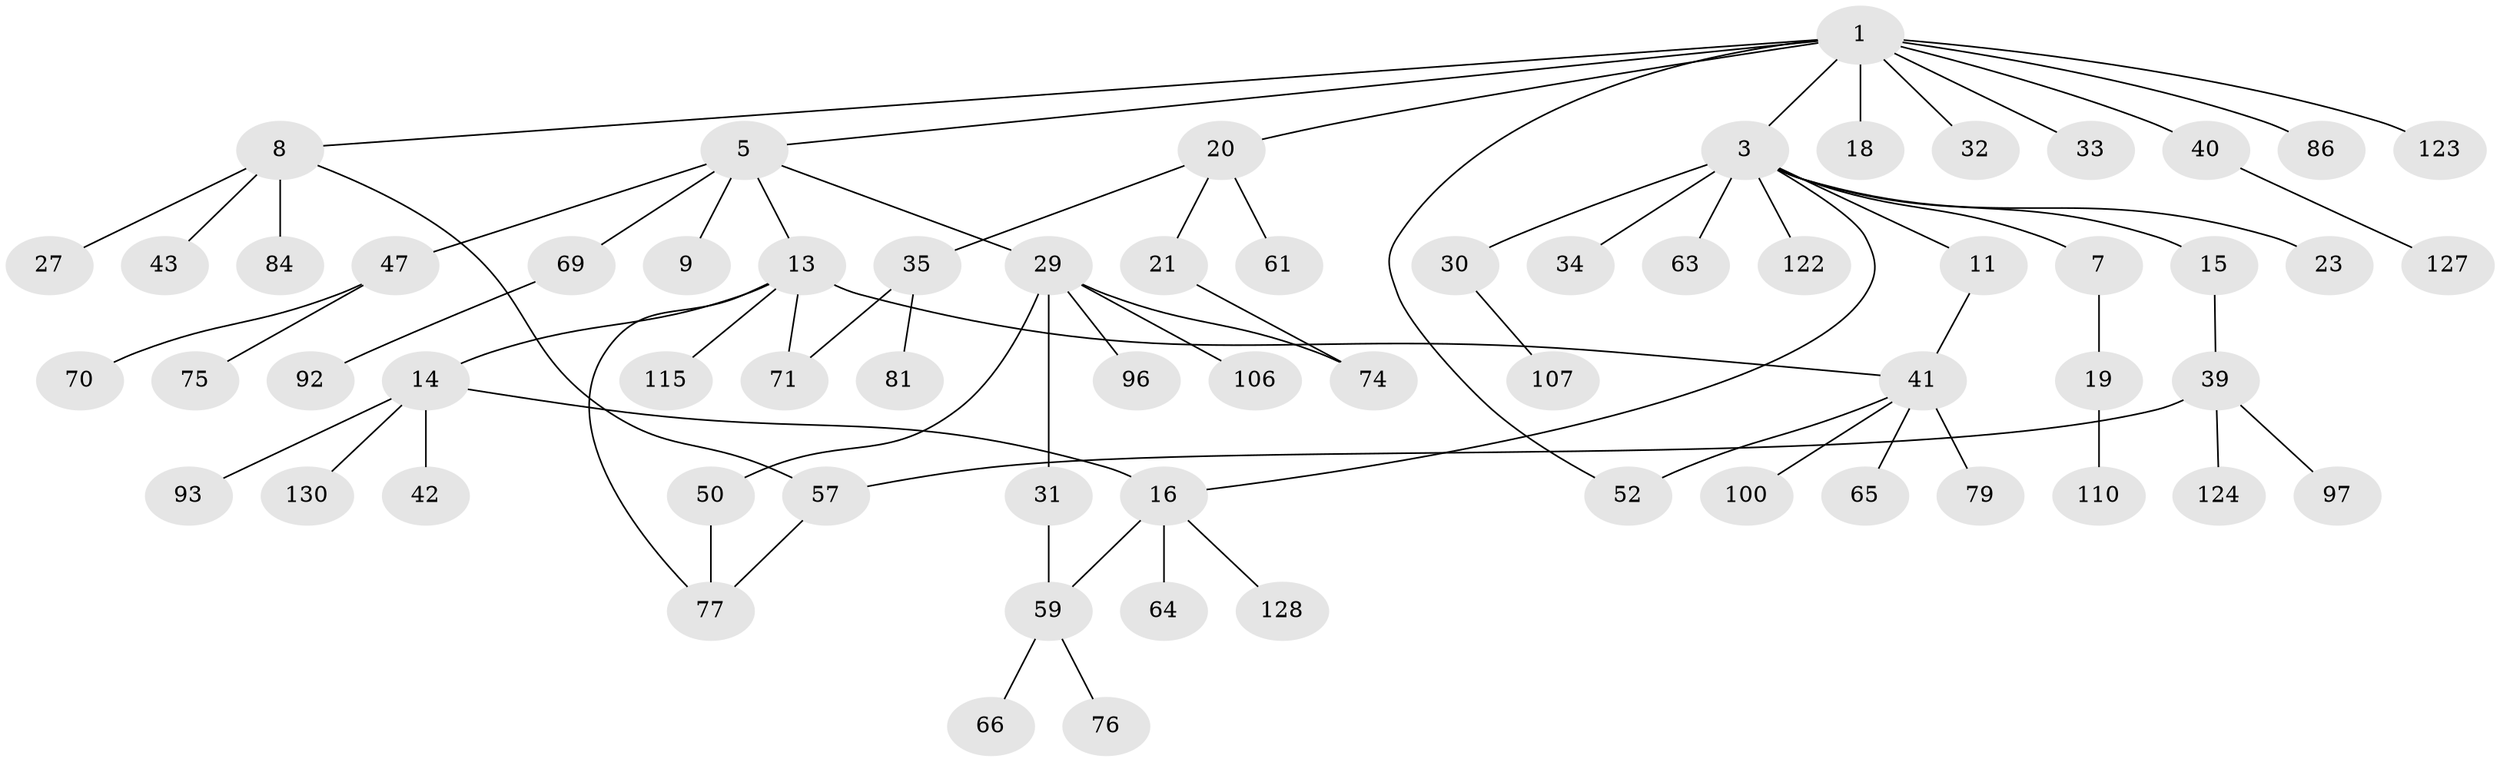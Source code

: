 // original degree distribution, {5: 0.046153846153846156, 4: 0.05384615384615385, 6: 0.038461538461538464, 2: 0.3384615384615385, 3: 0.1076923076923077, 1: 0.4076923076923077, 7: 0.007692307692307693}
// Generated by graph-tools (version 1.1) at 2025/13/03/09/25 04:13:33]
// undirected, 65 vertices, 73 edges
graph export_dot {
graph [start="1"]
  node [color=gray90,style=filled];
  1 [super="+2+4"];
  3 [super="+6+10+117"];
  5 [super="+25"];
  7;
  8 [super="+12"];
  9 [super="+56"];
  11;
  13 [super="+67"];
  14;
  15;
  16 [super="+36+17"];
  18;
  19 [super="+22"];
  20 [super="+102+24+108"];
  21 [super="+26+68"];
  23 [super="+73"];
  27;
  29 [super="+37"];
  30;
  31 [super="+38+121"];
  32;
  33 [super="+119"];
  34;
  35 [super="+48"];
  39 [super="+89+94+46+109"];
  40 [super="+85"];
  41 [super="+80+72"];
  42;
  43 [super="+58"];
  47 [super="+55"];
  50 [super="+104+53"];
  52 [super="+120+88"];
  57 [super="+60"];
  59;
  61;
  63;
  64;
  65;
  66 [super="+101"];
  69 [super="+78"];
  70;
  71 [super="+95"];
  74;
  75 [super="+87"];
  76 [super="+98"];
  77 [super="+125+111"];
  79;
  81 [super="+129+113"];
  84;
  86 [super="+99"];
  92;
  93;
  96 [super="+105"];
  97;
  100 [super="+103"];
  106;
  107;
  110;
  115;
  122;
  123;
  124 [super="+126"];
  127;
  128;
  130;
  1 -- 18;
  1 -- 86;
  1 -- 123;
  1 -- 40;
  1 -- 3;
  1 -- 52;
  1 -- 32;
  1 -- 33;
  1 -- 20;
  1 -- 5;
  1 -- 8;
  3 -- 23;
  3 -- 34;
  3 -- 7;
  3 -- 122;
  3 -- 11;
  3 -- 63;
  3 -- 30;
  3 -- 15;
  3 -- 16;
  5 -- 9;
  5 -- 13;
  5 -- 69;
  5 -- 29;
  5 -- 47;
  7 -- 19;
  8 -- 43;
  8 -- 84;
  8 -- 57;
  8 -- 27;
  11 -- 41;
  13 -- 14;
  13 -- 71;
  13 -- 115;
  13 -- 77;
  13 -- 41;
  14 -- 16;
  14 -- 42;
  14 -- 93;
  14 -- 130;
  15 -- 39;
  16 -- 64;
  16 -- 59;
  16 -- 128;
  19 -- 110;
  20 -- 21;
  20 -- 35;
  20 -- 61;
  21 -- 74;
  29 -- 31;
  29 -- 50;
  29 -- 96;
  29 -- 106;
  29 -- 74;
  30 -- 107;
  31 -- 59;
  35 -- 81;
  35 -- 71;
  39 -- 124;
  39 -- 97;
  39 -- 57;
  40 -- 127;
  41 -- 65;
  41 -- 79;
  41 -- 100;
  41 -- 52 [weight=2];
  47 -- 75;
  47 -- 70;
  50 -- 77;
  57 -- 77;
  59 -- 66;
  59 -- 76;
  69 -- 92;
}
